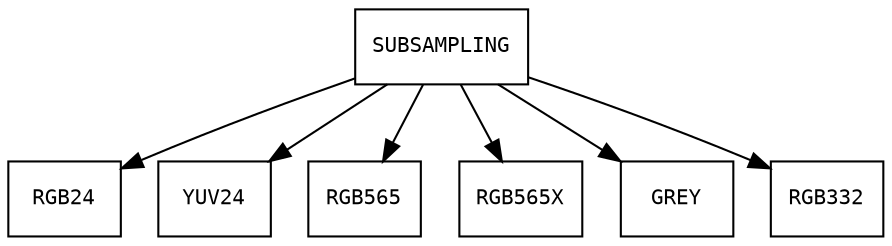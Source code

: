 digraph mpix_op_convert_list {
    node [fontname=monospace, fontsize=10, shape=record];

    RGB24 [ label="RGB24" URL="@ref MPIX_FMT_RGB24"];
    SUBSAMPLING [ label="SUBSAMPLING" URL="@ref MPIX_RESIZE_SUBSAMPLING"];
    SUBSAMPLING -> RGB24 [label="", fontname=monospace, fontsize=9];

    YUV24 [ label="YUV24" URL="@ref MPIX_FMT_YUV24"];
    SUBSAMPLING [ label="SUBSAMPLING" URL="@ref MPIX_RESIZE_SUBSAMPLING"];
    SUBSAMPLING -> YUV24 [label="", fontname=monospace, fontsize=9];

    RGB565 [ label="RGB565" URL="@ref MPIX_FMT_RGB565"];
    SUBSAMPLING [ label="SUBSAMPLING" URL="@ref MPIX_RESIZE_SUBSAMPLING"];
    SUBSAMPLING -> RGB565 [label="", fontname=monospace, fontsize=9];

    RGB565X [ label="RGB565X" URL="@ref MPIX_FMT_RGB565X"];
    SUBSAMPLING [ label="SUBSAMPLING" URL="@ref MPIX_RESIZE_SUBSAMPLING"];
    SUBSAMPLING -> RGB565X [label="", fontname=monospace, fontsize=9];

    GREY [ label="GREY" URL="@ref MPIX_FMT_GREY"];
    SUBSAMPLING [ label="SUBSAMPLING" URL="@ref MPIX_RESIZE_SUBSAMPLING"];
    SUBSAMPLING -> GREY [label="", fontname=monospace, fontsize=9];

    RGB332 [ label="RGB332" URL="@ref MPIX_FMT_RGB332"];
    SUBSAMPLING [ label="SUBSAMPLING" URL="@ref MPIX_RESIZE_SUBSAMPLING"];
    SUBSAMPLING -> RGB332 [label="", fontname=monospace, fontsize=9];
}
